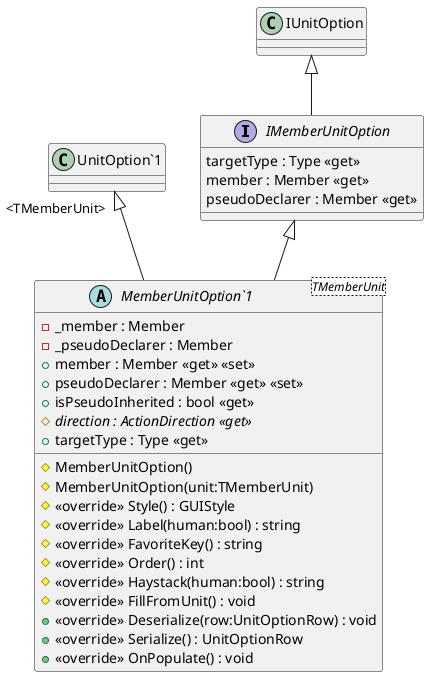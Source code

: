 @startuml
interface IMemberUnitOption {
    targetType : Type <<get>>
    member : Member <<get>>
    pseudoDeclarer : Member <<get>>
}
abstract class "MemberUnitOption`1"<TMemberUnit> {
    # MemberUnitOption()
    # MemberUnitOption(unit:TMemberUnit)
    - _member : Member
    - _pseudoDeclarer : Member
    + member : Member <<get>> <<set>>
    + pseudoDeclarer : Member <<get>> <<set>>
    + isPseudoInherited : bool <<get>>
    # {abstract} direction : ActionDirection <<get>>
    + targetType : Type <<get>>
    # <<override>> Style() : GUIStyle
    # <<override>> Label(human:bool) : string
    # <<override>> FavoriteKey() : string
    # <<override>> Order() : int
    # <<override>> Haystack(human:bool) : string
    # <<override>> FillFromUnit() : void
    + <<override>> Deserialize(row:UnitOptionRow) : void
    + <<override>> Serialize() : UnitOptionRow
    + <<override>> OnPopulate() : void
}
IUnitOption <|-- IMemberUnitOption
"UnitOption`1" "<TMemberUnit>" <|-- "MemberUnitOption`1"
IMemberUnitOption <|-- "MemberUnitOption`1"
@enduml
